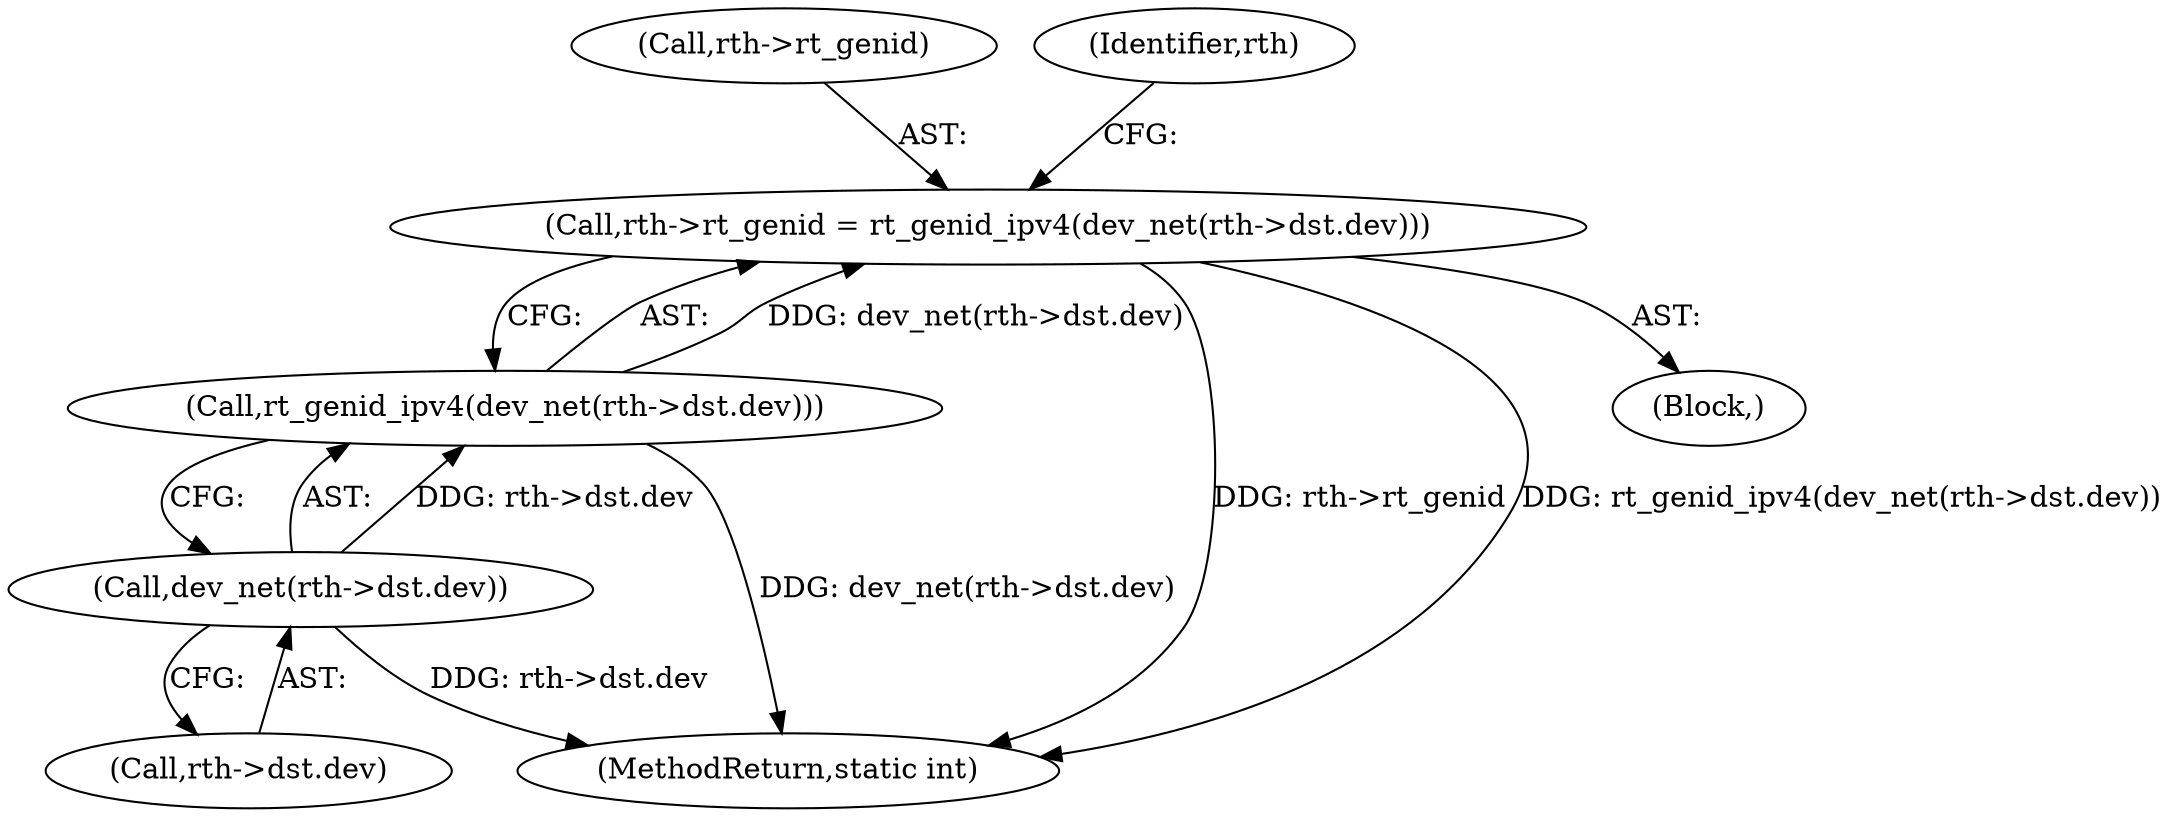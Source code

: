 digraph "0_linux_df4d92549f23e1c037e83323aff58a21b3de7fe0_0@pointer" {
"1000289" [label="(Call,rth->rt_genid = rt_genid_ipv4(dev_net(rth->dst.dev)))"];
"1000293" [label="(Call,rt_genid_ipv4(dev_net(rth->dst.dev)))"];
"1000294" [label="(Call,dev_net(rth->dst.dev))"];
"1000290" [label="(Call,rth->rt_genid)"];
"1000302" [label="(Identifier,rth)"];
"1000293" [label="(Call,rt_genid_ipv4(dev_net(rth->dst.dev)))"];
"1000289" [label="(Call,rth->rt_genid = rt_genid_ipv4(dev_net(rth->dst.dev)))"];
"1000383" [label="(MethodReturn,static int)"];
"1000109" [label="(Block,)"];
"1000294" [label="(Call,dev_net(rth->dst.dev))"];
"1000295" [label="(Call,rth->dst.dev)"];
"1000289" -> "1000109"  [label="AST: "];
"1000289" -> "1000293"  [label="CFG: "];
"1000290" -> "1000289"  [label="AST: "];
"1000293" -> "1000289"  [label="AST: "];
"1000302" -> "1000289"  [label="CFG: "];
"1000289" -> "1000383"  [label="DDG: rth->rt_genid"];
"1000289" -> "1000383"  [label="DDG: rt_genid_ipv4(dev_net(rth->dst.dev))"];
"1000293" -> "1000289"  [label="DDG: dev_net(rth->dst.dev)"];
"1000293" -> "1000294"  [label="CFG: "];
"1000294" -> "1000293"  [label="AST: "];
"1000293" -> "1000383"  [label="DDG: dev_net(rth->dst.dev)"];
"1000294" -> "1000293"  [label="DDG: rth->dst.dev"];
"1000294" -> "1000295"  [label="CFG: "];
"1000295" -> "1000294"  [label="AST: "];
"1000294" -> "1000383"  [label="DDG: rth->dst.dev"];
}

